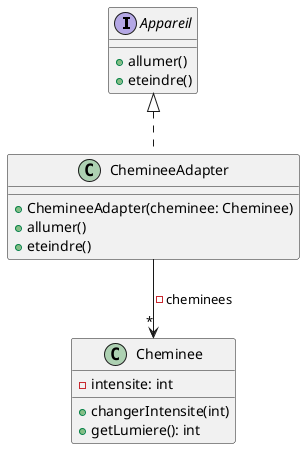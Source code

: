 @startuml
interface Appareil {
    + allumer()
    + eteindre()
}

class ChemineeAdapter {
    + ChemineeAdapter(cheminee: Cheminee)
    + allumer()
    + eteindre()
}

class Cheminee {
    - intensite: int
    + changerIntensite(int)
    + getLumiere(): int
}

Appareil <|.. ChemineeAdapter
ChemineeAdapter --> "*" Cheminee : - cheminees

@enduml

